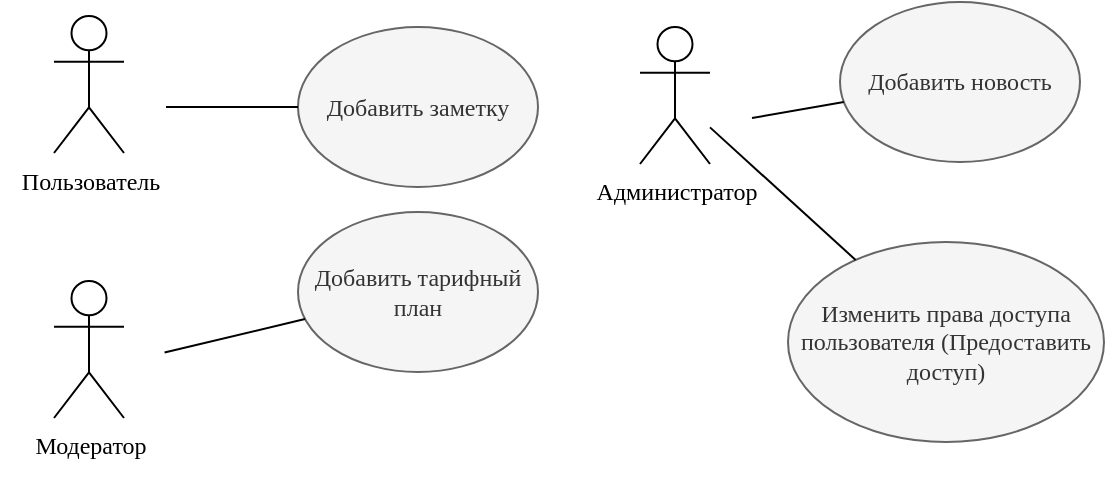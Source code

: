 <mxfile version="14.6.13" type="device"><diagram id="9OmiESd5m_EgDH0jDTDT" name="Страница 1"><mxGraphModel dx="1024" dy="593" grid="1" gridSize="10" guides="1" tooltips="1" connect="1" arrows="1" fold="1" page="1" pageScale="1" pageWidth="827" pageHeight="1169" math="0" shadow="0"><root><mxCell id="0"/><mxCell id="1" parent="0"/><mxCell id="yGskvdc3OcOTHGL_ilGj-35" value="Добавить заметку" style="ellipse;html=1;fontFamily=Comic Sans MS;verticalAlign=middle;whiteSpace=wrap;labelBorderColor=none;labelBackgroundColor=none;fontStyle=0;strokeColor=#666666;fontColor=#333333;fillColor=#F5F5F5;" parent="1" vertex="1"><mxGeometry x="169" y="42.5" width="120" height="80" as="geometry"/></mxCell><mxCell id="yGskvdc3OcOTHGL_ilGj-81" value="" style="endArrow=none;html=1;strokeWidth=1;fontFamily=Comic Sans MS;endFill=0;endSize=13;labelBackgroundColor=#ffffff;" parent="1" source="yGskvdc3OcOTHGL_ilGj-89" target="yGskvdc3OcOTHGL_ilGj-35" edge="1"><mxGeometry width="50" height="50" relative="1" as="geometry"><mxPoint x="244.352" y="57.101" as="sourcePoint"/><mxPoint x="-75" y="-90.5" as="targetPoint"/></mxGeometry></mxCell><mxCell id="yGskvdc3OcOTHGL_ilGj-91" value="Добавить тарифный план" style="ellipse;html=1;fontFamily=Comic Sans MS;verticalAlign=middle;whiteSpace=wrap;labelBorderColor=none;labelBackgroundColor=none;fontStyle=0;strokeColor=#666666;fontColor=#333333;fillColor=#F5F5F5;" parent="1" vertex="1"><mxGeometry x="169" y="135" width="120" height="80" as="geometry"/></mxCell><mxCell id="yGskvdc3OcOTHGL_ilGj-92" value="" style="endArrow=none;html=1;strokeWidth=1;fontFamily=Comic Sans MS;endFill=0;endSize=13;labelBackgroundColor=#ffffff;" parent="1" source="yGskvdc3OcOTHGL_ilGj-93" target="yGskvdc3OcOTHGL_ilGj-91" edge="1"><mxGeometry width="50" height="50" relative="1" as="geometry"><mxPoint x="244.352" y="149.601" as="sourcePoint"/><mxPoint x="-75" y="2" as="targetPoint"/></mxGeometry></mxCell><mxCell id="yGskvdc3OcOTHGL_ilGj-95" value="Изменить права доступа пользователя (Предоставить доступ)" style="ellipse;html=1;fontFamily=Comic Sans MS;verticalAlign=middle;whiteSpace=wrap;labelBorderColor=none;labelBackgroundColor=none;fontStyle=0;strokeColor=#666666;fontColor=#333333;fillColor=#F5F5F5;" parent="1" vertex="1"><mxGeometry x="414" y="150" width="158" height="100" as="geometry"/></mxCell><mxCell id="yGskvdc3OcOTHGL_ilGj-100" value="" style="endArrow=none;html=1;strokeWidth=1;fontFamily=Comic Sans MS;endFill=0;endSize=13;labelBackgroundColor=#ffffff;" parent="1" source="yGskvdc3OcOTHGL_ilGj-106" target="yGskvdc3OcOTHGL_ilGj-95" edge="1"><mxGeometry width="50" height="50" relative="1" as="geometry"><mxPoint x="113" y="185" as="sourcePoint"/><mxPoint x="179" y="185" as="targetPoint"/></mxGeometry></mxCell><mxCell id="yGskvdc3OcOTHGL_ilGj-101" value="" style="group" parent="1" vertex="1" connectable="0"><mxGeometry x="20" y="162.5" width="83" height="105" as="geometry"/></mxCell><mxCell id="yGskvdc3OcOTHGL_ilGj-93" value="" style="ellipse;whiteSpace=wrap;html=1;shadow=0;labelBackgroundColor=none;fontColor=none;fillColor=none;fontFamily=Comic Sans MS;strokeColor=none;" parent="yGskvdc3OcOTHGL_ilGj-101" vertex="1"><mxGeometry width="83" height="105" as="geometry"/></mxCell><mxCell id="yGskvdc3OcOTHGL_ilGj-94" value="Модератор" style="shape=umlActor;verticalLabelPosition=bottom;verticalAlign=top;html=1;outlineConnect=0;shadow=0;labelBackgroundColor=none;fontColor=none;fillColor=none;fontFamily=Comic Sans MS;" parent="yGskvdc3OcOTHGL_ilGj-101" vertex="1"><mxGeometry x="27" y="7" width="35" height="68.5" as="geometry"/></mxCell><mxCell id="yGskvdc3OcOTHGL_ilGj-103" value="" style="group" parent="1" vertex="1" connectable="0"><mxGeometry x="20" y="30" width="83" height="105" as="geometry"/></mxCell><mxCell id="yGskvdc3OcOTHGL_ilGj-89" value="" style="ellipse;whiteSpace=wrap;html=1;shadow=0;labelBackgroundColor=none;fontColor=none;fillColor=none;fontFamily=Comic Sans MS;strokeColor=none;" parent="yGskvdc3OcOTHGL_ilGj-103" vertex="1"><mxGeometry width="83" height="105" as="geometry"/></mxCell><mxCell id="yGskvdc3OcOTHGL_ilGj-90" value="Пользователь" style="shape=umlActor;verticalLabelPosition=bottom;verticalAlign=top;html=1;outlineConnect=0;shadow=0;labelBackgroundColor=none;fontColor=none;fillColor=none;fontFamily=Comic Sans MS;" parent="yGskvdc3OcOTHGL_ilGj-103" vertex="1"><mxGeometry x="27" y="7" width="35" height="68.5" as="geometry"/></mxCell><mxCell id="yGskvdc3OcOTHGL_ilGj-106" value="Администратор" style="shape=umlActor;verticalLabelPosition=bottom;verticalAlign=top;html=1;outlineConnect=0;shadow=0;labelBackgroundColor=none;fontColor=none;fillColor=none;fontFamily=Comic Sans MS;" parent="yGskvdc3OcOTHGL_ilGj-103" vertex="1"><mxGeometry x="320" y="12.5" width="35" height="68.5" as="geometry"/></mxCell><mxCell id="yGskvdc3OcOTHGL_ilGj-104" value="Добавить новость" style="ellipse;html=1;fontFamily=Comic Sans MS;verticalAlign=middle;whiteSpace=wrap;labelBorderColor=none;labelBackgroundColor=none;fontStyle=0;strokeColor=#666666;fontColor=#333333;fillColor=#F5F5F5;" parent="1" vertex="1"><mxGeometry x="440" y="30" width="120" height="80" as="geometry"/></mxCell><mxCell id="yGskvdc3OcOTHGL_ilGj-105" value="" style="endArrow=none;html=1;strokeWidth=1;fontFamily=Comic Sans MS;endFill=0;endSize=13;labelBackgroundColor=#ffffff;" parent="1" target="yGskvdc3OcOTHGL_ilGj-104" edge="1"><mxGeometry width="50" height="50" relative="1" as="geometry"><mxPoint x="396" y="88" as="sourcePoint"/><mxPoint x="218" y="-85" as="targetPoint"/></mxGeometry></mxCell></root></mxGraphModel></diagram></mxfile>